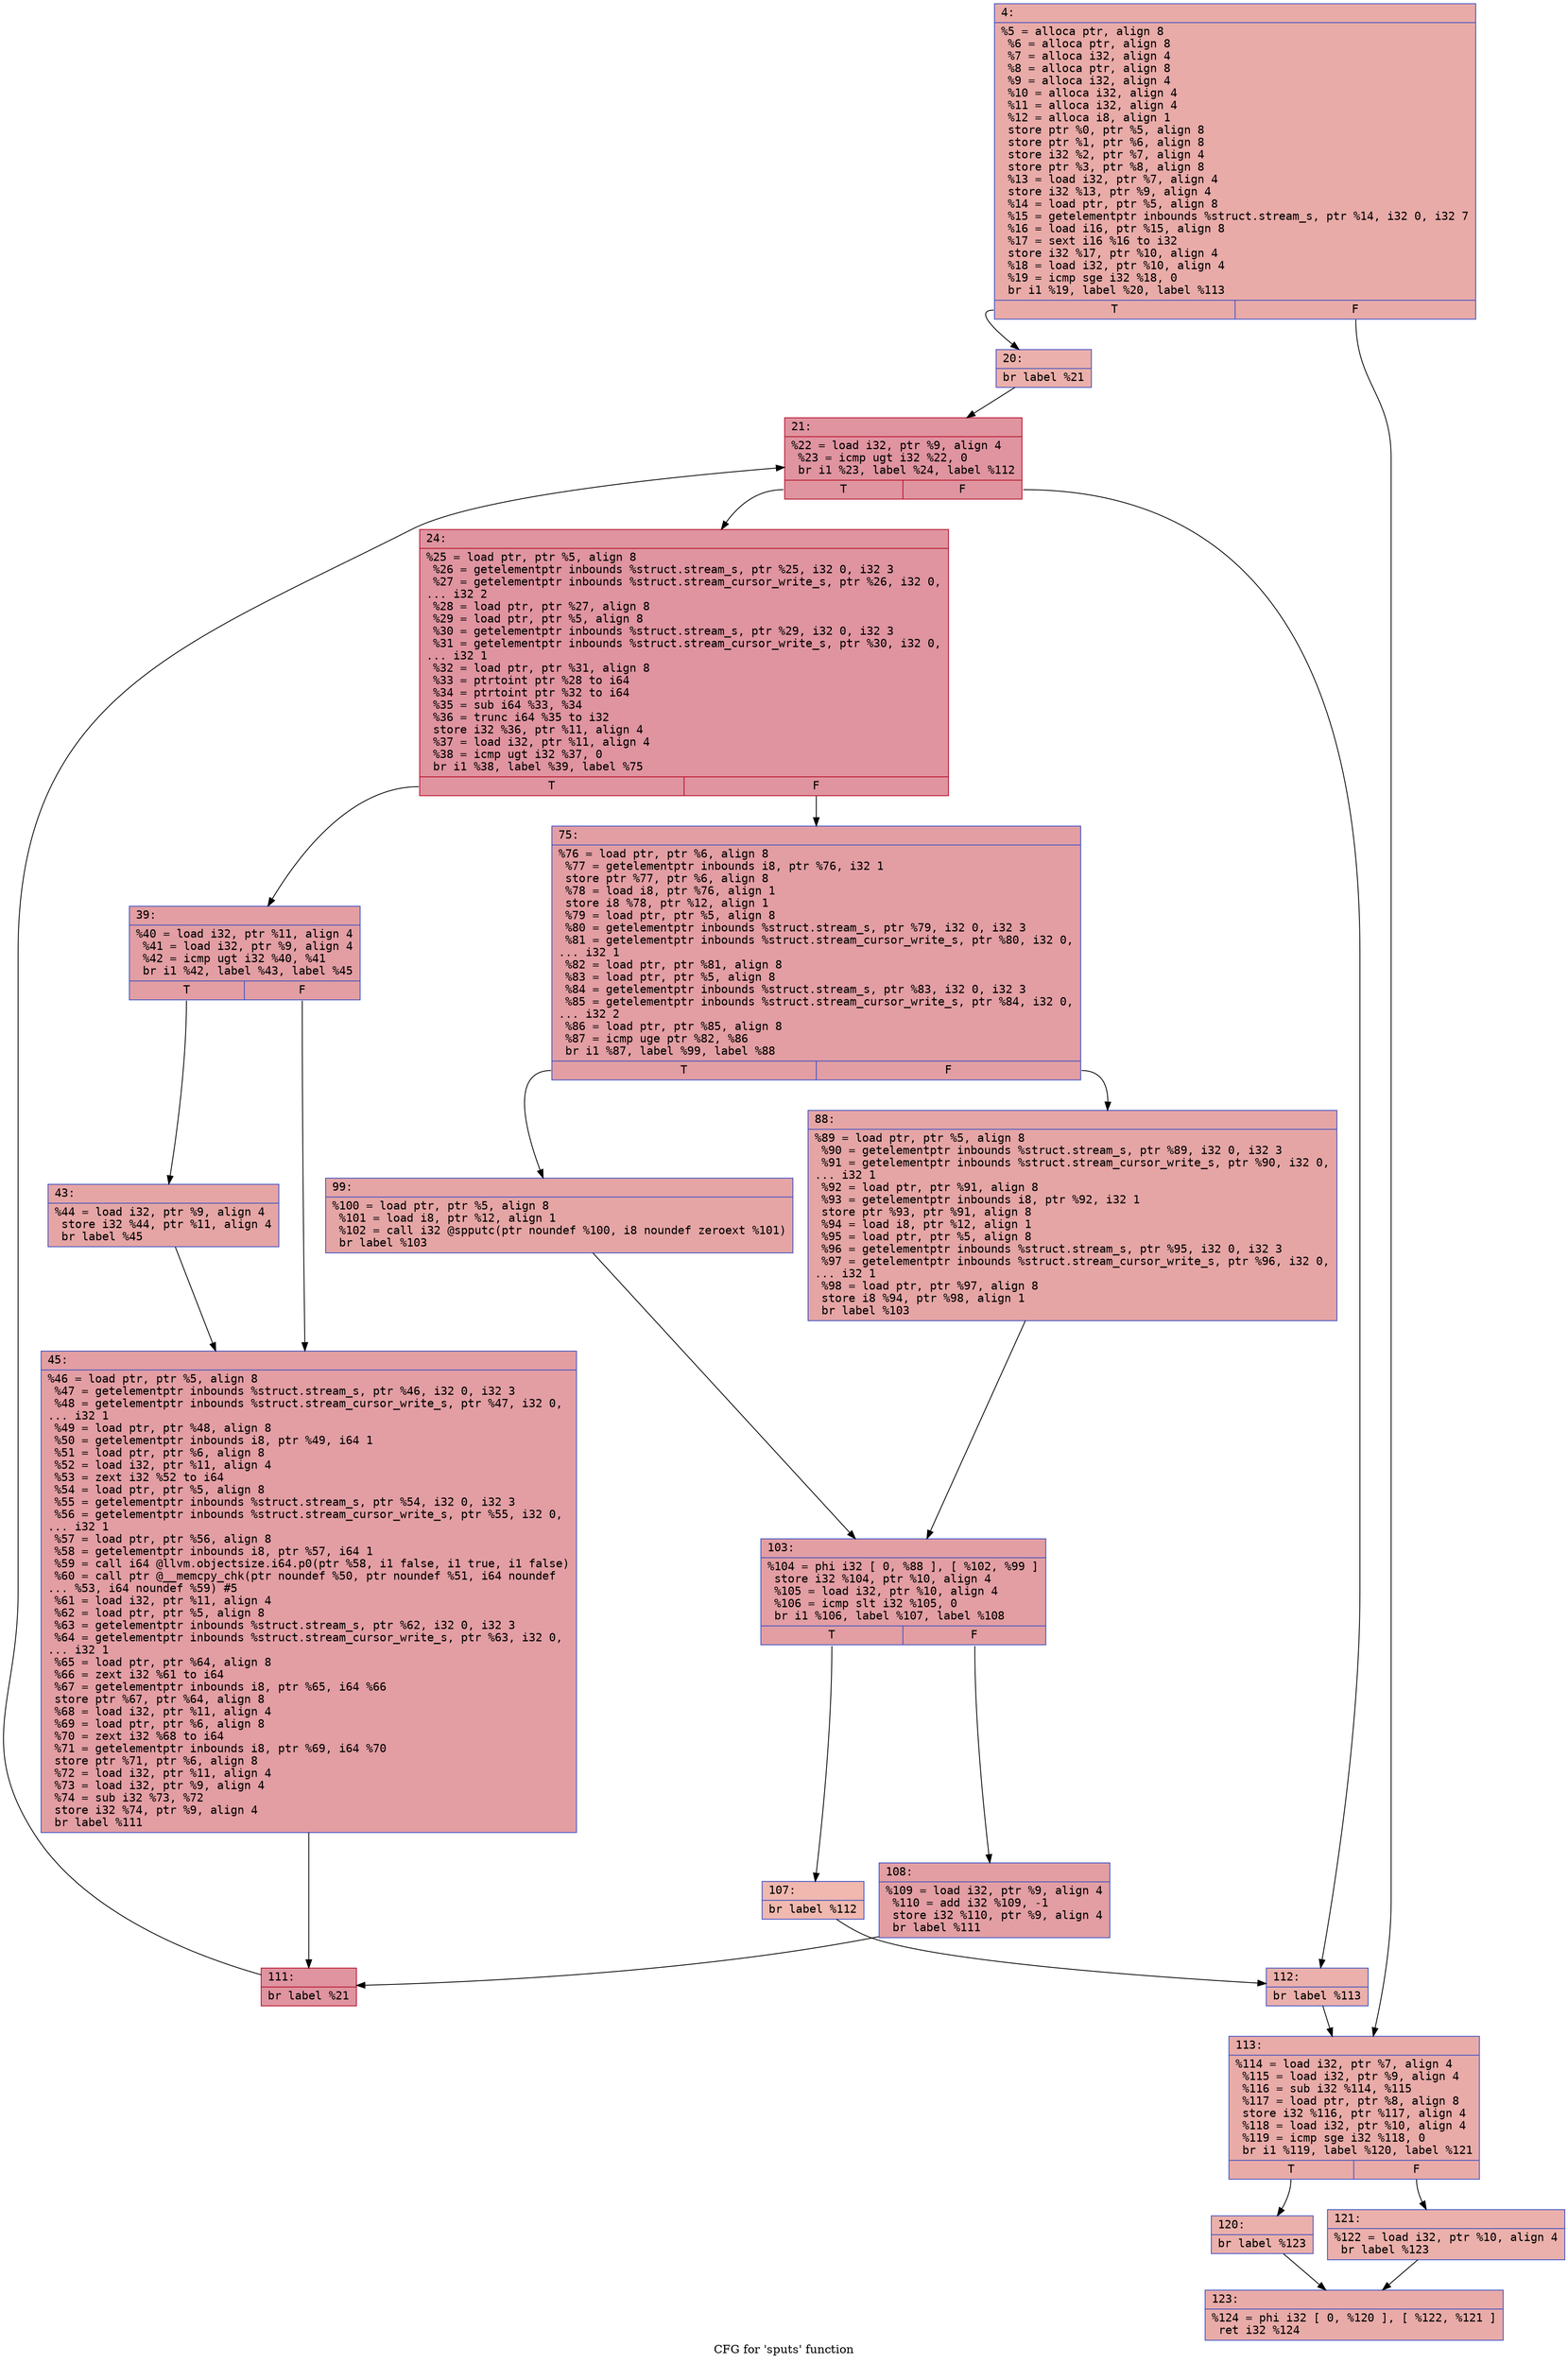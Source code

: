 digraph "CFG for 'sputs' function" {
	label="CFG for 'sputs' function";

	Node0x60000320a080 [shape=record,color="#3d50c3ff", style=filled, fillcolor="#cc403a70" fontname="Courier",label="{4:\l|  %5 = alloca ptr, align 8\l  %6 = alloca ptr, align 8\l  %7 = alloca i32, align 4\l  %8 = alloca ptr, align 8\l  %9 = alloca i32, align 4\l  %10 = alloca i32, align 4\l  %11 = alloca i32, align 4\l  %12 = alloca i8, align 1\l  store ptr %0, ptr %5, align 8\l  store ptr %1, ptr %6, align 8\l  store i32 %2, ptr %7, align 4\l  store ptr %3, ptr %8, align 8\l  %13 = load i32, ptr %7, align 4\l  store i32 %13, ptr %9, align 4\l  %14 = load ptr, ptr %5, align 8\l  %15 = getelementptr inbounds %struct.stream_s, ptr %14, i32 0, i32 7\l  %16 = load i16, ptr %15, align 8\l  %17 = sext i16 %16 to i32\l  store i32 %17, ptr %10, align 4\l  %18 = load i32, ptr %10, align 4\l  %19 = icmp sge i32 %18, 0\l  br i1 %19, label %20, label %113\l|{<s0>T|<s1>F}}"];
	Node0x60000320a080:s0 -> Node0x60000320a120[tooltip="4 -> 20\nProbability 50.00%" ];
	Node0x60000320a080:s1 -> Node0x60000320a580[tooltip="4 -> 113\nProbability 50.00%" ];
	Node0x60000320a120 [shape=record,color="#3d50c3ff", style=filled, fillcolor="#d24b4070" fontname="Courier",label="{20:\l|  br label %21\l}"];
	Node0x60000320a120 -> Node0x60000320a170[tooltip="20 -> 21\nProbability 100.00%" ];
	Node0x60000320a170 [shape=record,color="#b70d28ff", style=filled, fillcolor="#b70d2870" fontname="Courier",label="{21:\l|  %22 = load i32, ptr %9, align 4\l  %23 = icmp ugt i32 %22, 0\l  br i1 %23, label %24, label %112\l|{<s0>T|<s1>F}}"];
	Node0x60000320a170:s0 -> Node0x60000320a1c0[tooltip="21 -> 24\nProbability 96.88%" ];
	Node0x60000320a170:s1 -> Node0x60000320a530[tooltip="21 -> 112\nProbability 3.12%" ];
	Node0x60000320a1c0 [shape=record,color="#b70d28ff", style=filled, fillcolor="#b70d2870" fontname="Courier",label="{24:\l|  %25 = load ptr, ptr %5, align 8\l  %26 = getelementptr inbounds %struct.stream_s, ptr %25, i32 0, i32 3\l  %27 = getelementptr inbounds %struct.stream_cursor_write_s, ptr %26, i32 0,\l... i32 2\l  %28 = load ptr, ptr %27, align 8\l  %29 = load ptr, ptr %5, align 8\l  %30 = getelementptr inbounds %struct.stream_s, ptr %29, i32 0, i32 3\l  %31 = getelementptr inbounds %struct.stream_cursor_write_s, ptr %30, i32 0,\l... i32 1\l  %32 = load ptr, ptr %31, align 8\l  %33 = ptrtoint ptr %28 to i64\l  %34 = ptrtoint ptr %32 to i64\l  %35 = sub i64 %33, %34\l  %36 = trunc i64 %35 to i32\l  store i32 %36, ptr %11, align 4\l  %37 = load i32, ptr %11, align 4\l  %38 = icmp ugt i32 %37, 0\l  br i1 %38, label %39, label %75\l|{<s0>T|<s1>F}}"];
	Node0x60000320a1c0:s0 -> Node0x60000320a210[tooltip="24 -> 39\nProbability 50.00%" ];
	Node0x60000320a1c0:s1 -> Node0x60000320a300[tooltip="24 -> 75\nProbability 50.00%" ];
	Node0x60000320a210 [shape=record,color="#3d50c3ff", style=filled, fillcolor="#be242e70" fontname="Courier",label="{39:\l|  %40 = load i32, ptr %11, align 4\l  %41 = load i32, ptr %9, align 4\l  %42 = icmp ugt i32 %40, %41\l  br i1 %42, label %43, label %45\l|{<s0>T|<s1>F}}"];
	Node0x60000320a210:s0 -> Node0x60000320a260[tooltip="39 -> 43\nProbability 50.00%" ];
	Node0x60000320a210:s1 -> Node0x60000320a2b0[tooltip="39 -> 45\nProbability 50.00%" ];
	Node0x60000320a260 [shape=record,color="#3d50c3ff", style=filled, fillcolor="#c5333470" fontname="Courier",label="{43:\l|  %44 = load i32, ptr %9, align 4\l  store i32 %44, ptr %11, align 4\l  br label %45\l}"];
	Node0x60000320a260 -> Node0x60000320a2b0[tooltip="43 -> 45\nProbability 100.00%" ];
	Node0x60000320a2b0 [shape=record,color="#3d50c3ff", style=filled, fillcolor="#be242e70" fontname="Courier",label="{45:\l|  %46 = load ptr, ptr %5, align 8\l  %47 = getelementptr inbounds %struct.stream_s, ptr %46, i32 0, i32 3\l  %48 = getelementptr inbounds %struct.stream_cursor_write_s, ptr %47, i32 0,\l... i32 1\l  %49 = load ptr, ptr %48, align 8\l  %50 = getelementptr inbounds i8, ptr %49, i64 1\l  %51 = load ptr, ptr %6, align 8\l  %52 = load i32, ptr %11, align 4\l  %53 = zext i32 %52 to i64\l  %54 = load ptr, ptr %5, align 8\l  %55 = getelementptr inbounds %struct.stream_s, ptr %54, i32 0, i32 3\l  %56 = getelementptr inbounds %struct.stream_cursor_write_s, ptr %55, i32 0,\l... i32 1\l  %57 = load ptr, ptr %56, align 8\l  %58 = getelementptr inbounds i8, ptr %57, i64 1\l  %59 = call i64 @llvm.objectsize.i64.p0(ptr %58, i1 false, i1 true, i1 false)\l  %60 = call ptr @__memcpy_chk(ptr noundef %50, ptr noundef %51, i64 noundef\l... %53, i64 noundef %59) #5\l  %61 = load i32, ptr %11, align 4\l  %62 = load ptr, ptr %5, align 8\l  %63 = getelementptr inbounds %struct.stream_s, ptr %62, i32 0, i32 3\l  %64 = getelementptr inbounds %struct.stream_cursor_write_s, ptr %63, i32 0,\l... i32 1\l  %65 = load ptr, ptr %64, align 8\l  %66 = zext i32 %61 to i64\l  %67 = getelementptr inbounds i8, ptr %65, i64 %66\l  store ptr %67, ptr %64, align 8\l  %68 = load i32, ptr %11, align 4\l  %69 = load ptr, ptr %6, align 8\l  %70 = zext i32 %68 to i64\l  %71 = getelementptr inbounds i8, ptr %69, i64 %70\l  store ptr %71, ptr %6, align 8\l  %72 = load i32, ptr %11, align 4\l  %73 = load i32, ptr %9, align 4\l  %74 = sub i32 %73, %72\l  store i32 %74, ptr %9, align 4\l  br label %111\l}"];
	Node0x60000320a2b0 -> Node0x60000320a4e0[tooltip="45 -> 111\nProbability 100.00%" ];
	Node0x60000320a300 [shape=record,color="#3d50c3ff", style=filled, fillcolor="#be242e70" fontname="Courier",label="{75:\l|  %76 = load ptr, ptr %6, align 8\l  %77 = getelementptr inbounds i8, ptr %76, i32 1\l  store ptr %77, ptr %6, align 8\l  %78 = load i8, ptr %76, align 1\l  store i8 %78, ptr %12, align 1\l  %79 = load ptr, ptr %5, align 8\l  %80 = getelementptr inbounds %struct.stream_s, ptr %79, i32 0, i32 3\l  %81 = getelementptr inbounds %struct.stream_cursor_write_s, ptr %80, i32 0,\l... i32 1\l  %82 = load ptr, ptr %81, align 8\l  %83 = load ptr, ptr %5, align 8\l  %84 = getelementptr inbounds %struct.stream_s, ptr %83, i32 0, i32 3\l  %85 = getelementptr inbounds %struct.stream_cursor_write_s, ptr %84, i32 0,\l... i32 2\l  %86 = load ptr, ptr %85, align 8\l  %87 = icmp uge ptr %82, %86\l  br i1 %87, label %99, label %88\l|{<s0>T|<s1>F}}"];
	Node0x60000320a300:s0 -> Node0x60000320a3a0[tooltip="75 -> 99\nProbability 50.00%" ];
	Node0x60000320a300:s1 -> Node0x60000320a350[tooltip="75 -> 88\nProbability 50.00%" ];
	Node0x60000320a350 [shape=record,color="#3d50c3ff", style=filled, fillcolor="#c5333470" fontname="Courier",label="{88:\l|  %89 = load ptr, ptr %5, align 8\l  %90 = getelementptr inbounds %struct.stream_s, ptr %89, i32 0, i32 3\l  %91 = getelementptr inbounds %struct.stream_cursor_write_s, ptr %90, i32 0,\l... i32 1\l  %92 = load ptr, ptr %91, align 8\l  %93 = getelementptr inbounds i8, ptr %92, i32 1\l  store ptr %93, ptr %91, align 8\l  %94 = load i8, ptr %12, align 1\l  %95 = load ptr, ptr %5, align 8\l  %96 = getelementptr inbounds %struct.stream_s, ptr %95, i32 0, i32 3\l  %97 = getelementptr inbounds %struct.stream_cursor_write_s, ptr %96, i32 0,\l... i32 1\l  %98 = load ptr, ptr %97, align 8\l  store i8 %94, ptr %98, align 1\l  br label %103\l}"];
	Node0x60000320a350 -> Node0x60000320a3f0[tooltip="88 -> 103\nProbability 100.00%" ];
	Node0x60000320a3a0 [shape=record,color="#3d50c3ff", style=filled, fillcolor="#c5333470" fontname="Courier",label="{99:\l|  %100 = load ptr, ptr %5, align 8\l  %101 = load i8, ptr %12, align 1\l  %102 = call i32 @spputc(ptr noundef %100, i8 noundef zeroext %101)\l  br label %103\l}"];
	Node0x60000320a3a0 -> Node0x60000320a3f0[tooltip="99 -> 103\nProbability 100.00%" ];
	Node0x60000320a3f0 [shape=record,color="#3d50c3ff", style=filled, fillcolor="#be242e70" fontname="Courier",label="{103:\l|  %104 = phi i32 [ 0, %88 ], [ %102, %99 ]\l  store i32 %104, ptr %10, align 4\l  %105 = load i32, ptr %10, align 4\l  %106 = icmp slt i32 %105, 0\l  br i1 %106, label %107, label %108\l|{<s0>T|<s1>F}}"];
	Node0x60000320a3f0:s0 -> Node0x60000320a440[tooltip="103 -> 107\nProbability 3.12%" ];
	Node0x60000320a3f0:s1 -> Node0x60000320a490[tooltip="103 -> 108\nProbability 96.88%" ];
	Node0x60000320a440 [shape=record,color="#3d50c3ff", style=filled, fillcolor="#dc5d4a70" fontname="Courier",label="{107:\l|  br label %112\l}"];
	Node0x60000320a440 -> Node0x60000320a530[tooltip="107 -> 112\nProbability 100.00%" ];
	Node0x60000320a490 [shape=record,color="#3d50c3ff", style=filled, fillcolor="#be242e70" fontname="Courier",label="{108:\l|  %109 = load i32, ptr %9, align 4\l  %110 = add i32 %109, -1\l  store i32 %110, ptr %9, align 4\l  br label %111\l}"];
	Node0x60000320a490 -> Node0x60000320a4e0[tooltip="108 -> 111\nProbability 100.00%" ];
	Node0x60000320a4e0 [shape=record,color="#b70d28ff", style=filled, fillcolor="#b70d2870" fontname="Courier",label="{111:\l|  br label %21\l}"];
	Node0x60000320a4e0 -> Node0x60000320a170[tooltip="111 -> 21\nProbability 100.00%" ];
	Node0x60000320a530 [shape=record,color="#3d50c3ff", style=filled, fillcolor="#d24b4070" fontname="Courier",label="{112:\l|  br label %113\l}"];
	Node0x60000320a530 -> Node0x60000320a580[tooltip="112 -> 113\nProbability 100.00%" ];
	Node0x60000320a580 [shape=record,color="#3d50c3ff", style=filled, fillcolor="#cc403a70" fontname="Courier",label="{113:\l|  %114 = load i32, ptr %7, align 4\l  %115 = load i32, ptr %9, align 4\l  %116 = sub i32 %114, %115\l  %117 = load ptr, ptr %8, align 8\l  store i32 %116, ptr %117, align 4\l  %118 = load i32, ptr %10, align 4\l  %119 = icmp sge i32 %118, 0\l  br i1 %119, label %120, label %121\l|{<s0>T|<s1>F}}"];
	Node0x60000320a580:s0 -> Node0x60000320a5d0[tooltip="113 -> 120\nProbability 50.00%" ];
	Node0x60000320a580:s1 -> Node0x60000320a620[tooltip="113 -> 121\nProbability 50.00%" ];
	Node0x60000320a5d0 [shape=record,color="#3d50c3ff", style=filled, fillcolor="#d24b4070" fontname="Courier",label="{120:\l|  br label %123\l}"];
	Node0x60000320a5d0 -> Node0x60000320a670[tooltip="120 -> 123\nProbability 100.00%" ];
	Node0x60000320a620 [shape=record,color="#3d50c3ff", style=filled, fillcolor="#d24b4070" fontname="Courier",label="{121:\l|  %122 = load i32, ptr %10, align 4\l  br label %123\l}"];
	Node0x60000320a620 -> Node0x60000320a670[tooltip="121 -> 123\nProbability 100.00%" ];
	Node0x60000320a670 [shape=record,color="#3d50c3ff", style=filled, fillcolor="#cc403a70" fontname="Courier",label="{123:\l|  %124 = phi i32 [ 0, %120 ], [ %122, %121 ]\l  ret i32 %124\l}"];
}

